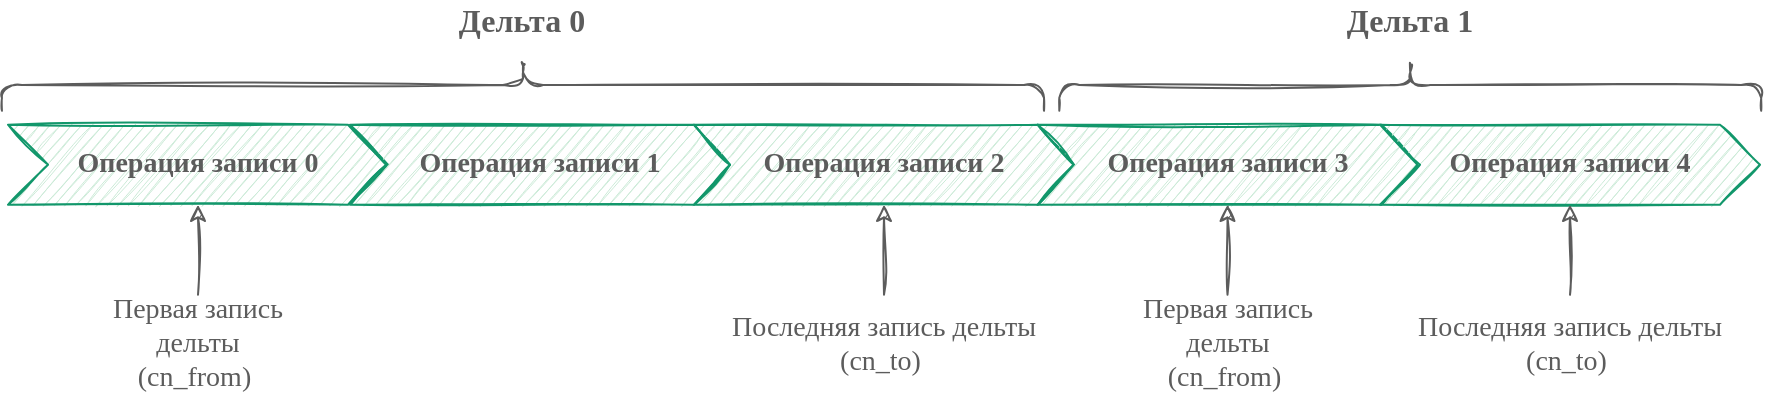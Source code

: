 <mxfile version="15.4.3" type="device"><diagram id="WejLDyylqrhGBvSpbiYB" name="Page-1"><mxGraphModel dx="1225" dy="6666" grid="1" gridSize="10" guides="1" tooltips="1" connect="1" arrows="1" fold="1" page="1" pageScale="1" pageWidth="900" pageHeight="210" math="0" shadow="0"><root><mxCell id="WWBCuK9j3Ju4R0_WsZWW-0"/><mxCell id="WWBCuK9j3Ju4R0_WsZWW-1" parent="WWBCuK9j3Ju4R0_WsZWW-0"/><mxCell id="WWBCuK9j3Ju4R0_WsZWW-2" value="&lt;span style=&quot;color: rgb(92 , 92 , 92) ; font-family: &amp;#34;comic sans ms&amp;#34; ; font-size: 14px ; font-weight: bold&quot;&gt;Операция записи 0&lt;/span&gt;" style="shape=step;perimeter=stepPerimeter;whiteSpace=wrap;html=1;fixedSize=1;strokeColor=#12976B;sketch=1;fillColor=#CCEBD8;size=20;" parent="WWBCuK9j3Ju4R0_WsZWW-1" vertex="1"><mxGeometry x="9" y="-5815.62" width="190" height="40" as="geometry"/></mxCell><mxCell id="WWBCuK9j3Ju4R0_WsZWW-3" value="&lt;span style=&quot;color: rgb(92 , 92 , 92) ; font-family: &amp;#34;comic sans ms&amp;#34; ; font-size: 14px ; font-weight: bold&quot;&gt;Операция записи 1&lt;/span&gt;" style="shape=step;perimeter=stepPerimeter;whiteSpace=wrap;html=1;fixedSize=1;strokeColor=#12976B;sketch=1;fillColor=#CCEBD8;size=18;" parent="WWBCuK9j3Ju4R0_WsZWW-1" vertex="1"><mxGeometry x="180" y="-5815.62" width="190" height="40" as="geometry"/></mxCell><mxCell id="WWBCuK9j3Ju4R0_WsZWW-4" value="&lt;span style=&quot;color: rgb(92 , 92 , 92) ; font-family: &amp;#34;comic sans ms&amp;#34; ; font-size: 14px ; font-weight: bold&quot;&gt;Операция записи 2&lt;/span&gt;" style="shape=step;perimeter=stepPerimeter;whiteSpace=wrap;html=1;fixedSize=1;strokeColor=#12976B;sketch=1;fillColor=#CCEBD8;size=18;" parent="WWBCuK9j3Ju4R0_WsZWW-1" vertex="1"><mxGeometry x="352" y="-5815.62" width="190" height="40" as="geometry"/></mxCell><mxCell id="WWBCuK9j3Ju4R0_WsZWW-5" value="&lt;b style=&quot;color: rgb(92 , 92 , 92) ; font-family: &amp;#34;comic sans ms&amp;#34; ; font-size: 16px&quot;&gt;Дельта 0&lt;/b&gt;" style="text;html=1;strokeColor=none;fillColor=none;align=center;verticalAlign=middle;whiteSpace=wrap;rounded=0;" parent="WWBCuK9j3Ju4R0_WsZWW-1" vertex="1"><mxGeometry x="171.49" y="-5877.62" width="190" height="20" as="geometry"/></mxCell><mxCell id="WWBCuK9j3Ju4R0_WsZWW-6" value="&lt;span style=&quot;color: rgb(92 , 92 , 92) ; font-family: &amp;#34;comic sans ms&amp;#34; ; font-size: 14px ; font-weight: bold&quot;&gt;Операция записи 3&lt;/span&gt;" style="shape=step;perimeter=stepPerimeter;whiteSpace=wrap;html=1;fixedSize=1;strokeColor=#12976B;sketch=1;fillColor=#CCEBD8;size=18;" parent="WWBCuK9j3Ju4R0_WsZWW-1" vertex="1"><mxGeometry x="523.75" y="-5815.62" width="190" height="40" as="geometry"/></mxCell><mxCell id="WWBCuK9j3Ju4R0_WsZWW-7" value="&lt;span style=&quot;color: rgb(92 , 92 , 92) ; font-family: &amp;#34;comic sans ms&amp;#34; ; font-size: 14px ; font-weight: bold&quot;&gt;Операция записи 4&lt;/span&gt;" style="shape=step;perimeter=stepPerimeter;whiteSpace=wrap;html=1;fixedSize=1;strokeColor=#12976B;sketch=1;fillColor=#CCEBD8;size=20;" parent="WWBCuK9j3Ju4R0_WsZWW-1" vertex="1"><mxGeometry x="695" y="-5815.62" width="190" height="40" as="geometry"/></mxCell><mxCell id="WWBCuK9j3Ju4R0_WsZWW-8" value="&lt;b style=&quot;color: rgb(92 , 92 , 92) ; font-family: &amp;#34;comic sans ms&amp;#34; ; font-size: 16px&quot;&gt;Дельта 1&lt;/b&gt;" style="text;html=1;strokeColor=none;fillColor=none;align=center;verticalAlign=middle;whiteSpace=wrap;rounded=0;" parent="WWBCuK9j3Ju4R0_WsZWW-1" vertex="1"><mxGeometry x="615.13" y="-5877.62" width="190" height="20" as="geometry"/></mxCell><mxCell id="WWBCuK9j3Ju4R0_WsZWW-9" value="" style="endArrow=classic;html=1;shadow=0;fontFamily=Comic Sans MS;fontSize=11;sketch=1;entryX=0.5;entryY=1;entryDx=0;entryDy=0;strokeColor=#5C5C5C;exitX=0.5;exitY=0;exitDx=0;exitDy=0;" parent="WWBCuK9j3Ju4R0_WsZWW-1" source="WWBCuK9j3Ju4R0_WsZWW-10" target="WWBCuK9j3Ju4R0_WsZWW-2" edge="1"><mxGeometry width="50" height="50" relative="1" as="geometry"><mxPoint x="102" y="-5715.62" as="sourcePoint"/><mxPoint x="262" y="-5635.62" as="targetPoint"/></mxGeometry></mxCell><mxCell id="WWBCuK9j3Ju4R0_WsZWW-10" value="&lt;font color=&quot;#5c5c5c&quot; face=&quot;comic sans ms&quot;&gt;&lt;span style=&quot;font-size: 14px&quot;&gt;Первая запись &lt;br&gt;дельты&lt;br&gt;(cn_from)&amp;nbsp;&lt;/span&gt;&lt;/font&gt;" style="text;html=1;strokeColor=none;fillColor=none;align=center;verticalAlign=middle;whiteSpace=wrap;rounded=0;" parent="WWBCuK9j3Ju4R0_WsZWW-1" vertex="1"><mxGeometry x="44" y="-5730.62" width="120" height="50" as="geometry"/></mxCell><mxCell id="WWBCuK9j3Ju4R0_WsZWW-11" value="&lt;font color=&quot;#5c5c5c&quot; face=&quot;Comic Sans MS&quot;&gt;&lt;span style=&quot;font-size: 14px&quot;&gt;Последняя запись дельты&lt;br&gt;(cn_to)&amp;nbsp;&lt;/span&gt;&lt;/font&gt;" style="text;html=1;strokeColor=none;fillColor=none;align=center;verticalAlign=middle;whiteSpace=wrap;rounded=0;" parent="WWBCuK9j3Ju4R0_WsZWW-1" vertex="1"><mxGeometry x="367" y="-5730.62" width="160" height="50" as="geometry"/></mxCell><mxCell id="WWBCuK9j3Ju4R0_WsZWW-12" value="" style="endArrow=classic;html=1;shadow=0;fontFamily=Comic Sans MS;fontSize=11;sketch=1;entryX=0.5;entryY=1;entryDx=0;entryDy=0;strokeColor=#5C5C5C;exitX=0.5;exitY=0;exitDx=0;exitDy=0;" parent="WWBCuK9j3Ju4R0_WsZWW-1" source="WWBCuK9j3Ju4R0_WsZWW-11" target="WWBCuK9j3Ju4R0_WsZWW-4" edge="1"><mxGeometry width="50" height="50" relative="1" as="geometry"><mxPoint x="421.5" y="-5715.62" as="sourcePoint"/><mxPoint x="421.5" y="-5785.62" as="targetPoint"/></mxGeometry></mxCell><mxCell id="WWBCuK9j3Ju4R0_WsZWW-13" value="" style="endArrow=classic;html=1;shadow=0;fontFamily=Comic Sans MS;fontSize=11;sketch=1;entryX=0.5;entryY=1;entryDx=0;entryDy=0;strokeColor=#5C5C5C;exitX=0.5;exitY=0;exitDx=0;exitDy=0;" parent="WWBCuK9j3Ju4R0_WsZWW-1" source="WWBCuK9j3Ju4R0_WsZWW-14" target="WWBCuK9j3Ju4R0_WsZWW-6" edge="1"><mxGeometry width="50" height="50" relative="1" as="geometry"><mxPoint x="582" y="-5715.62" as="sourcePoint"/><mxPoint x="582" y="-5785.62" as="targetPoint"/></mxGeometry></mxCell><mxCell id="WWBCuK9j3Ju4R0_WsZWW-14" value="&lt;font color=&quot;#5c5c5c&quot; face=&quot;comic sans ms&quot;&gt;&lt;span style=&quot;font-size: 14px&quot;&gt;Первая запись &lt;br&gt;дельты&lt;br&gt;(cn_from)&amp;nbsp;&lt;/span&gt;&lt;/font&gt;" style="text;html=1;strokeColor=none;fillColor=none;align=center;verticalAlign=middle;whiteSpace=wrap;rounded=0;" parent="WWBCuK9j3Ju4R0_WsZWW-1" vertex="1"><mxGeometry x="558.75" y="-5730.62" width="120" height="50" as="geometry"/></mxCell><mxCell id="WWBCuK9j3Ju4R0_WsZWW-15" value="&lt;font color=&quot;#5c5c5c&quot; face=&quot;comic sans ms&quot;&gt;&lt;span style=&quot;font-size: 14px&quot;&gt;Последняя запись дельты&lt;br&gt;(cn_to)&amp;nbsp;&lt;/span&gt;&lt;/font&gt;" style="text;html=1;strokeColor=none;fillColor=none;align=center;verticalAlign=middle;whiteSpace=wrap;rounded=0;" parent="WWBCuK9j3Ju4R0_WsZWW-1" vertex="1"><mxGeometry x="710" y="-5730.62" width="160" height="50" as="geometry"/></mxCell><mxCell id="WWBCuK9j3Ju4R0_WsZWW-16" value="" style="endArrow=classic;html=1;shadow=0;fontFamily=Comic Sans MS;fontSize=11;sketch=1;entryX=0.5;entryY=1;entryDx=0;entryDy=0;strokeColor=#5C5C5C;exitX=0.5;exitY=0;exitDx=0;exitDy=0;" parent="WWBCuK9j3Ju4R0_WsZWW-1" source="WWBCuK9j3Ju4R0_WsZWW-15" target="WWBCuK9j3Ju4R0_WsZWW-7" edge="1"><mxGeometry width="50" height="50" relative="1" as="geometry"><mxPoint x="741.5" y="-5715.62" as="sourcePoint"/><mxPoint x="741.5" y="-5785.62" as="targetPoint"/></mxGeometry></mxCell><mxCell id="WWBCuK9j3Ju4R0_WsZWW-18" value="" style="shape=curlyBracket;whiteSpace=wrap;html=1;rounded=1;sketch=1;rotation=90;strokeColor=#5C5C5C;" parent="WWBCuK9j3Ju4R0_WsZWW-1" vertex="1"><mxGeometry x="697.25" y="-6010.95" width="25.75" height="350.94" as="geometry"/></mxCell><mxCell id="WWBCuK9j3Ju4R0_WsZWW-19" value="" style="shape=curlyBracket;whiteSpace=wrap;html=1;rounded=1;sketch=1;rotation=90;strokeColor=#5C5C5C;" parent="WWBCuK9j3Ju4R0_WsZWW-1" vertex="1"><mxGeometry x="253.62" y="-6096" width="25.75" height="521.04" as="geometry"/></mxCell></root></mxGraphModel></diagram></mxfile>